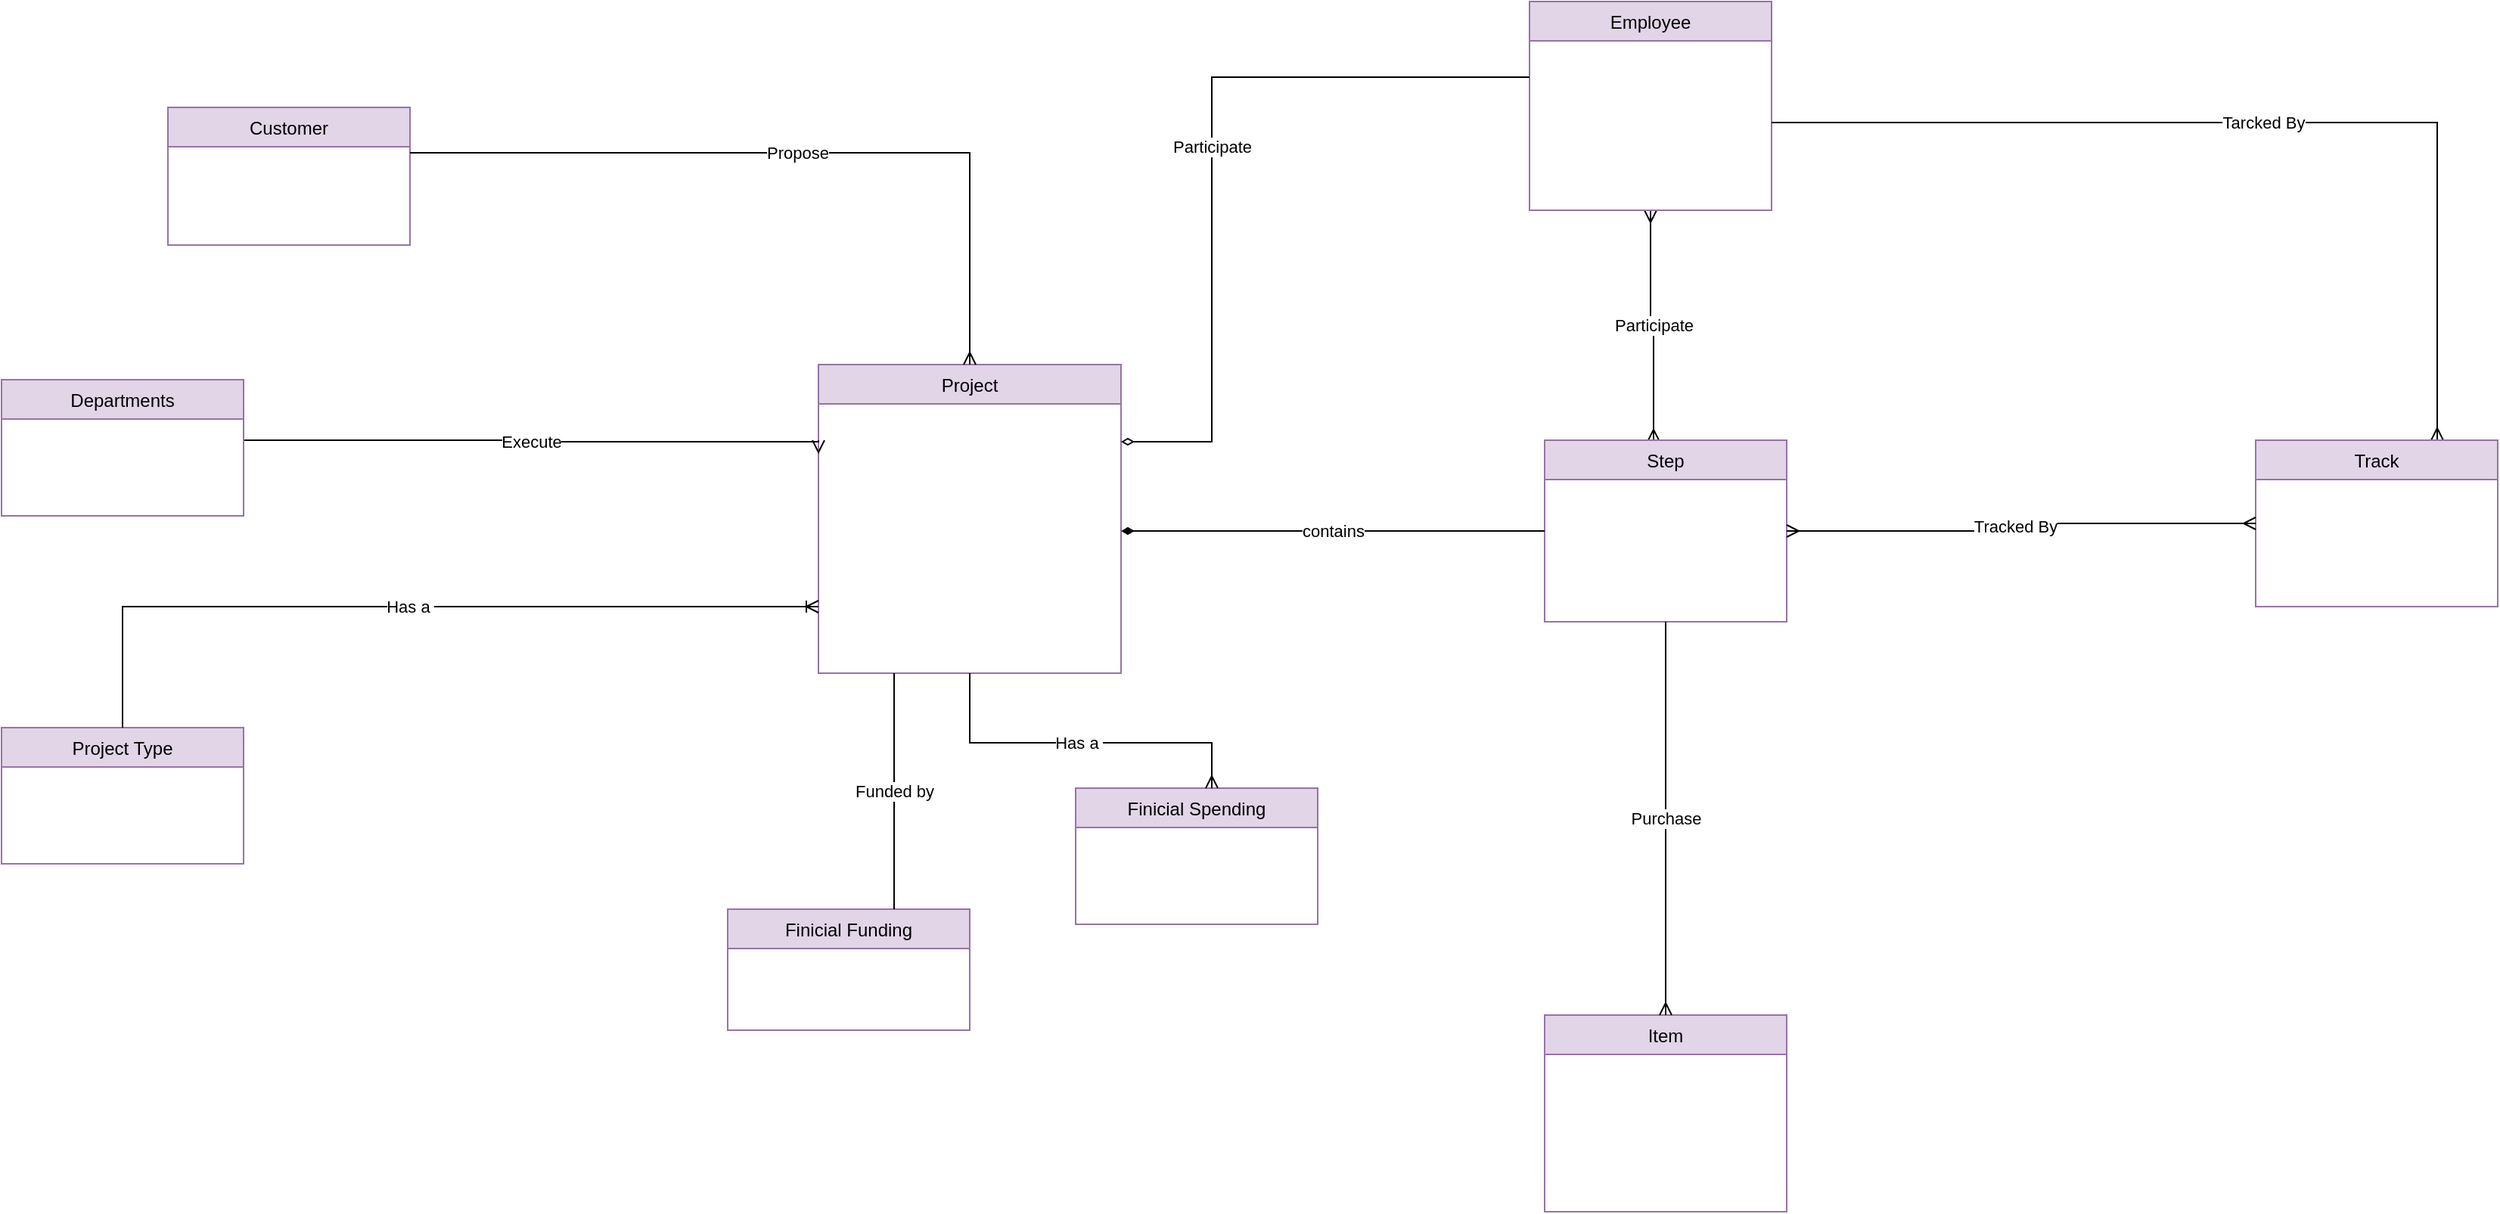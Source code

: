 <mxfile version="24.7.5">
  <diagram id="C5RBs43oDa-KdzZeNtuy" name="Page-1">
    <mxGraphModel dx="1862" dy="1795" grid="1" gridSize="10" guides="1" tooltips="1" connect="1" arrows="1" fold="1" page="1" pageScale="1" pageWidth="827" pageHeight="1169" math="0" shadow="0">
      <root>
        <mxCell id="WIyWlLk6GJQsqaUBKTNV-0" />
        <mxCell id="WIyWlLk6GJQsqaUBKTNV-1" parent="WIyWlLk6GJQsqaUBKTNV-0" />
        <mxCell id="4C2MmLSskRiw0caZgqW9-12" value="Participate" style="edgeStyle=orthogonalEdgeStyle;rounded=0;orthogonalLoop=1;jettySize=auto;html=1;exitX=0.5;exitY=1;exitDx=0;exitDy=0;entryX=0.45;entryY=0.008;entryDx=0;entryDy=0;endArrow=ERmany;endFill=0;startArrow=ERmany;startFill=0;entryPerimeter=0;" parent="WIyWlLk6GJQsqaUBKTNV-1" source="zkfFHV4jXpPFQw0GAbJ--17" target="KCWtiNqGUcv64G_6t2jP-4" edge="1">
          <mxGeometry relative="1" as="geometry">
            <mxPoint x="690" y="-440" as="targetPoint" />
          </mxGeometry>
        </mxCell>
        <mxCell id="zkfFHV4jXpPFQw0GAbJ--17" value="Employee" style="swimlane;fontStyle=0;align=center;verticalAlign=top;childLayout=stackLayout;horizontal=1;startSize=26;horizontalStack=0;resizeParent=1;resizeLast=0;collapsible=1;marginBottom=0;rounded=0;shadow=0;strokeWidth=1;fillColor=#e1d5e7;strokeColor=#9673a6;" parent="WIyWlLk6GJQsqaUBKTNV-1" vertex="1">
          <mxGeometry x="610" y="-510" width="160" height="138" as="geometry">
            <mxRectangle x="550" y="140" width="160" height="26" as="alternateBounds" />
          </mxGeometry>
        </mxCell>
        <mxCell id="KCWtiNqGUcv64G_6t2jP-0" value="Project" style="swimlane;fontStyle=0;align=center;verticalAlign=top;childLayout=stackLayout;horizontal=1;startSize=26;horizontalStack=0;resizeParent=1;resizeLast=0;collapsible=1;marginBottom=0;rounded=0;shadow=0;strokeWidth=1;fillColor=#e1d5e7;strokeColor=#9673a6;" parent="WIyWlLk6GJQsqaUBKTNV-1" vertex="1">
          <mxGeometry x="140" y="-270" width="200" height="204" as="geometry">
            <mxRectangle x="550" y="140" width="160" height="26" as="alternateBounds" />
          </mxGeometry>
        </mxCell>
        <mxCell id="KCWtiNqGUcv64G_6t2jP-4" value="Step" style="swimlane;fontStyle=0;align=center;verticalAlign=top;childLayout=stackLayout;horizontal=1;startSize=26;horizontalStack=0;resizeParent=1;resizeLast=0;collapsible=1;marginBottom=0;rounded=0;shadow=0;strokeWidth=1;fillColor=#e1d5e7;strokeColor=#9673a6;" parent="WIyWlLk6GJQsqaUBKTNV-1" vertex="1">
          <mxGeometry x="620" y="-220" width="160" height="120" as="geometry">
            <mxRectangle x="550" y="140" width="160" height="26" as="alternateBounds" />
          </mxGeometry>
        </mxCell>
        <mxCell id="KCWtiNqGUcv64G_6t2jP-12" value="Customer" style="swimlane;fontStyle=0;align=center;verticalAlign=top;childLayout=stackLayout;horizontal=1;startSize=26;horizontalStack=0;resizeParent=1;resizeLast=0;collapsible=1;marginBottom=0;rounded=0;shadow=0;strokeWidth=1;fillColor=#e1d5e7;strokeColor=#9673a6;" parent="WIyWlLk6GJQsqaUBKTNV-1" vertex="1">
          <mxGeometry x="-290" y="-440" width="160" height="91" as="geometry">
            <mxRectangle x="550" y="140" width="160" height="26" as="alternateBounds" />
          </mxGeometry>
        </mxCell>
        <mxCell id="KCWtiNqGUcv64G_6t2jP-16" value="Finicial Spending" style="swimlane;fontStyle=0;align=center;verticalAlign=top;childLayout=stackLayout;horizontal=1;startSize=26;horizontalStack=0;resizeParent=1;resizeLast=0;collapsible=1;marginBottom=0;rounded=0;shadow=0;strokeWidth=1;fillColor=#e1d5e7;strokeColor=#9673a6;" parent="WIyWlLk6GJQsqaUBKTNV-1" vertex="1">
          <mxGeometry x="310" y="10" width="160" height="90" as="geometry">
            <mxRectangle x="550" y="140" width="160" height="26" as="alternateBounds" />
          </mxGeometry>
        </mxCell>
        <mxCell id="KCWtiNqGUcv64G_6t2jP-20" value="Project Type" style="swimlane;fontStyle=0;align=center;verticalAlign=top;childLayout=stackLayout;horizontal=1;startSize=26;horizontalStack=0;resizeParent=1;resizeLast=0;collapsible=1;marginBottom=0;rounded=0;shadow=0;strokeWidth=1;fillColor=#e1d5e7;strokeColor=#9673a6;" parent="WIyWlLk6GJQsqaUBKTNV-1" vertex="1">
          <mxGeometry x="-400" y="-30" width="160" height="90" as="geometry">
            <mxRectangle x="550" y="140" width="160" height="26" as="alternateBounds" />
          </mxGeometry>
        </mxCell>
        <mxCell id="KCWtiNqGUcv64G_6t2jP-24" value="Item" style="swimlane;fontStyle=0;align=center;verticalAlign=top;childLayout=stackLayout;horizontal=1;startSize=26;horizontalStack=0;resizeParent=1;resizeLast=0;collapsible=1;marginBottom=0;rounded=0;shadow=0;strokeWidth=1;fillColor=#e1d5e7;strokeColor=#9673a6;" parent="WIyWlLk6GJQsqaUBKTNV-1" vertex="1">
          <mxGeometry x="620" y="160" width="160" height="130" as="geometry">
            <mxRectangle x="550" y="140" width="160" height="26" as="alternateBounds" />
          </mxGeometry>
        </mxCell>
        <mxCell id="hMzGG3SRQMadaM1K5L7l-41" value="Execute" style="edgeStyle=orthogonalEdgeStyle;rounded=0;orthogonalLoop=1;jettySize=auto;html=1;endArrow=ERmany;endFill=0;" parent="WIyWlLk6GJQsqaUBKTNV-1" source="hMzGG3SRQMadaM1K5L7l-27" edge="1">
          <mxGeometry relative="1" as="geometry">
            <Array as="points">
              <mxPoint x="-50" y="-220" />
              <mxPoint x="140" y="-219" />
            </Array>
            <mxPoint x="-280" y="-220" as="sourcePoint" />
            <mxPoint x="140" y="-220" as="targetPoint" />
          </mxGeometry>
        </mxCell>
        <mxCell id="hMzGG3SRQMadaM1K5L7l-27" value="Departments" style="swimlane;fontStyle=0;align=center;verticalAlign=top;childLayout=stackLayout;horizontal=1;startSize=26;horizontalStack=0;resizeParent=1;resizeLast=0;collapsible=1;marginBottom=0;rounded=0;shadow=0;strokeWidth=1;fillColor=#e1d5e7;strokeColor=#9673a6;" parent="WIyWlLk6GJQsqaUBKTNV-1" vertex="1">
          <mxGeometry x="-400" y="-260" width="160" height="90" as="geometry">
            <mxRectangle x="550" y="140" width="160" height="26" as="alternateBounds" />
          </mxGeometry>
        </mxCell>
        <mxCell id="hMzGG3SRQMadaM1K5L7l-34" value="Has a&amp;nbsp;" style="edgeStyle=orthogonalEdgeStyle;rounded=0;orthogonalLoop=1;jettySize=auto;html=1;endArrow=ERoneToMany;endFill=0;" parent="WIyWlLk6GJQsqaUBKTNV-1" source="KCWtiNqGUcv64G_6t2jP-20" target="KCWtiNqGUcv64G_6t2jP-0" edge="1">
          <mxGeometry relative="1" as="geometry">
            <Array as="points">
              <mxPoint x="-160" y="-110" />
              <mxPoint x="-160" y="-110" />
            </Array>
            <mxPoint x="-120" y="-125" as="sourcePoint" />
          </mxGeometry>
        </mxCell>
        <mxCell id="hMzGG3SRQMadaM1K5L7l-35" value="contains" style="edgeStyle=orthogonalEdgeStyle;rounded=0;orthogonalLoop=1;jettySize=auto;html=1;endArrow=none;endFill=0;startArrow=diamondThin;startFill=1;endSize=6;targetPerimeterSpacing=0;sourcePerimeterSpacing=0;" parent="WIyWlLk6GJQsqaUBKTNV-1" source="KCWtiNqGUcv64G_6t2jP-0" target="KCWtiNqGUcv64G_6t2jP-4" edge="1">
          <mxGeometry relative="1" as="geometry">
            <mxPoint x="290" y="-400" as="sourcePoint" />
            <mxPoint x="570" y="-170" as="targetPoint" />
            <Array as="points">
              <mxPoint x="390" y="-160" />
              <mxPoint x="390" y="-160" />
            </Array>
          </mxGeometry>
        </mxCell>
        <mxCell id="hMzGG3SRQMadaM1K5L7l-45" value="Finicial Funding" style="swimlane;fontStyle=0;align=center;verticalAlign=top;childLayout=stackLayout;horizontal=1;startSize=26;horizontalStack=0;resizeParent=1;resizeLast=0;collapsible=1;marginBottom=0;rounded=0;shadow=0;strokeWidth=1;fillColor=#e1d5e7;strokeColor=#9673a6;" parent="WIyWlLk6GJQsqaUBKTNV-1" vertex="1">
          <mxGeometry x="80" y="90" width="160" height="80" as="geometry">
            <mxRectangle x="550" y="140" width="160" height="26" as="alternateBounds" />
          </mxGeometry>
        </mxCell>
        <mxCell id="4C2MmLSskRiw0caZgqW9-14" value="Tarcked By" style="edgeStyle=orthogonalEdgeStyle;rounded=0;orthogonalLoop=1;jettySize=auto;html=1;endArrow=ERmany;endFill=0;" parent="WIyWlLk6GJQsqaUBKTNV-1" source="zkfFHV4jXpPFQw0GAbJ--17" target="4C2MmLSskRiw0caZgqW9-2" edge="1">
          <mxGeometry relative="1" as="geometry">
            <Array as="points">
              <mxPoint x="1210" y="-430" />
            </Array>
            <mxPoint x="1210" y="-390" as="sourcePoint" />
          </mxGeometry>
        </mxCell>
        <mxCell id="oSte4DSFHgH5YUquC0uS-8" value="Propose" style="edgeStyle=orthogonalEdgeStyle;rounded=0;orthogonalLoop=1;jettySize=auto;html=1;endArrow=none;endFill=0;startArrow=ERmany;startFill=0;" parent="WIyWlLk6GJQsqaUBKTNV-1" source="KCWtiNqGUcv64G_6t2jP-0" target="KCWtiNqGUcv64G_6t2jP-12" edge="1">
          <mxGeometry x="-0.001" relative="1" as="geometry">
            <mxPoint as="offset" />
            <mxPoint x="70" y="-360" as="sourcePoint" />
            <mxPoint x="-120" y="-460" as="targetPoint" />
            <Array as="points">
              <mxPoint x="-270" y="-410" />
            </Array>
          </mxGeometry>
        </mxCell>
        <mxCell id="oSte4DSFHgH5YUquC0uS-14" value="Funded by" style="edgeStyle=orthogonalEdgeStyle;rounded=0;orthogonalLoop=1;jettySize=auto;html=1;endArrow=none;endFill=0;" parent="WIyWlLk6GJQsqaUBKTNV-1" source="KCWtiNqGUcv64G_6t2jP-0" target="hMzGG3SRQMadaM1K5L7l-45" edge="1">
          <mxGeometry relative="1" as="geometry">
            <Array as="points">
              <mxPoint x="190" y="-40" />
              <mxPoint x="190" y="-40" />
            </Array>
            <mxPoint x="230" y="54" as="sourcePoint" />
            <mxPoint x="130" y="-40" as="targetPoint" />
          </mxGeometry>
        </mxCell>
        <mxCell id="4C2MmLSskRiw0caZgqW9-19" value="Has a&amp;nbsp;" style="edgeStyle=orthogonalEdgeStyle;rounded=0;orthogonalLoop=1;jettySize=auto;html=1;endArrow=ERmany;endFill=0;" parent="WIyWlLk6GJQsqaUBKTNV-1" source="KCWtiNqGUcv64G_6t2jP-0" target="KCWtiNqGUcv64G_6t2jP-16" edge="1">
          <mxGeometry relative="1" as="geometry">
            <mxPoint x="290" as="sourcePoint" />
            <Array as="points">
              <mxPoint x="240" y="-20" />
              <mxPoint x="400" y="-20" />
            </Array>
          </mxGeometry>
        </mxCell>
        <mxCell id="4C2MmLSskRiw0caZgqW9-2" value="Track" style="swimlane;fontStyle=0;align=center;verticalAlign=top;childLayout=stackLayout;horizontal=1;startSize=26;horizontalStack=0;resizeParent=1;resizeLast=0;collapsible=1;marginBottom=0;rounded=0;shadow=0;strokeWidth=1;fillColor=#e1d5e7;strokeColor=#9673a6;" parent="WIyWlLk6GJQsqaUBKTNV-1" vertex="1">
          <mxGeometry x="1090" y="-220" width="160" height="110" as="geometry">
            <mxRectangle x="550" y="140" width="160" height="26" as="alternateBounds" />
          </mxGeometry>
        </mxCell>
        <mxCell id="4C2MmLSskRiw0caZgqW9-9" style="edgeStyle=orthogonalEdgeStyle;rounded=0;orthogonalLoop=1;jettySize=auto;html=1;endArrow=ERmany;endFill=0;startArrow=ERmany;startFill=0;" parent="WIyWlLk6GJQsqaUBKTNV-1" source="KCWtiNqGUcv64G_6t2jP-4" target="4C2MmLSskRiw0caZgqW9-2" edge="1">
          <mxGeometry relative="1" as="geometry">
            <mxPoint x="960" y="-160" as="sourcePoint" />
            <Array as="points" />
          </mxGeometry>
        </mxCell>
        <mxCell id="xeZwXZF_XaeY_oDE7S4w-2" value="Tracked By" style="edgeLabel;html=1;align=center;verticalAlign=middle;resizable=0;points=[];" vertex="1" connectable="0" parent="4C2MmLSskRiw0caZgqW9-9">
          <mxGeometry x="-0.042" y="3" relative="1" as="geometry">
            <mxPoint as="offset" />
          </mxGeometry>
        </mxCell>
        <mxCell id="xeZwXZF_XaeY_oDE7S4w-1" value="Participate" style="edgeStyle=orthogonalEdgeStyle;rounded=0;orthogonalLoop=1;jettySize=auto;html=1;exitX=1;exitY=0.25;exitDx=0;exitDy=0;endArrow=none;endFill=0;startArrow=diamondThin;startFill=0;" edge="1" parent="WIyWlLk6GJQsqaUBKTNV-1" source="KCWtiNqGUcv64G_6t2jP-0" target="zkfFHV4jXpPFQw0GAbJ--17">
          <mxGeometry relative="1" as="geometry">
            <mxPoint x="280" y="-415" as="sourcePoint" />
            <Array as="points">
              <mxPoint x="400" y="-219" />
              <mxPoint x="400" y="-460" />
            </Array>
          </mxGeometry>
        </mxCell>
        <mxCell id="oSte4DSFHgH5YUquC0uS-6" value="Purchase" style="edgeStyle=orthogonalEdgeStyle;rounded=0;orthogonalLoop=1;jettySize=auto;html=1;endArrow=ERmany;endFill=0;" parent="WIyWlLk6GJQsqaUBKTNV-1" source="KCWtiNqGUcv64G_6t2jP-4" target="KCWtiNqGUcv64G_6t2jP-24" edge="1">
          <mxGeometry relative="1" as="geometry">
            <Array as="points">
              <mxPoint x="700" y="70" />
              <mxPoint x="700" y="70" />
            </Array>
            <mxPoint x="720" y="-210" as="sourcePoint" />
            <mxPoint x="970" y="-10" as="targetPoint" />
          </mxGeometry>
        </mxCell>
      </root>
    </mxGraphModel>
  </diagram>
</mxfile>
